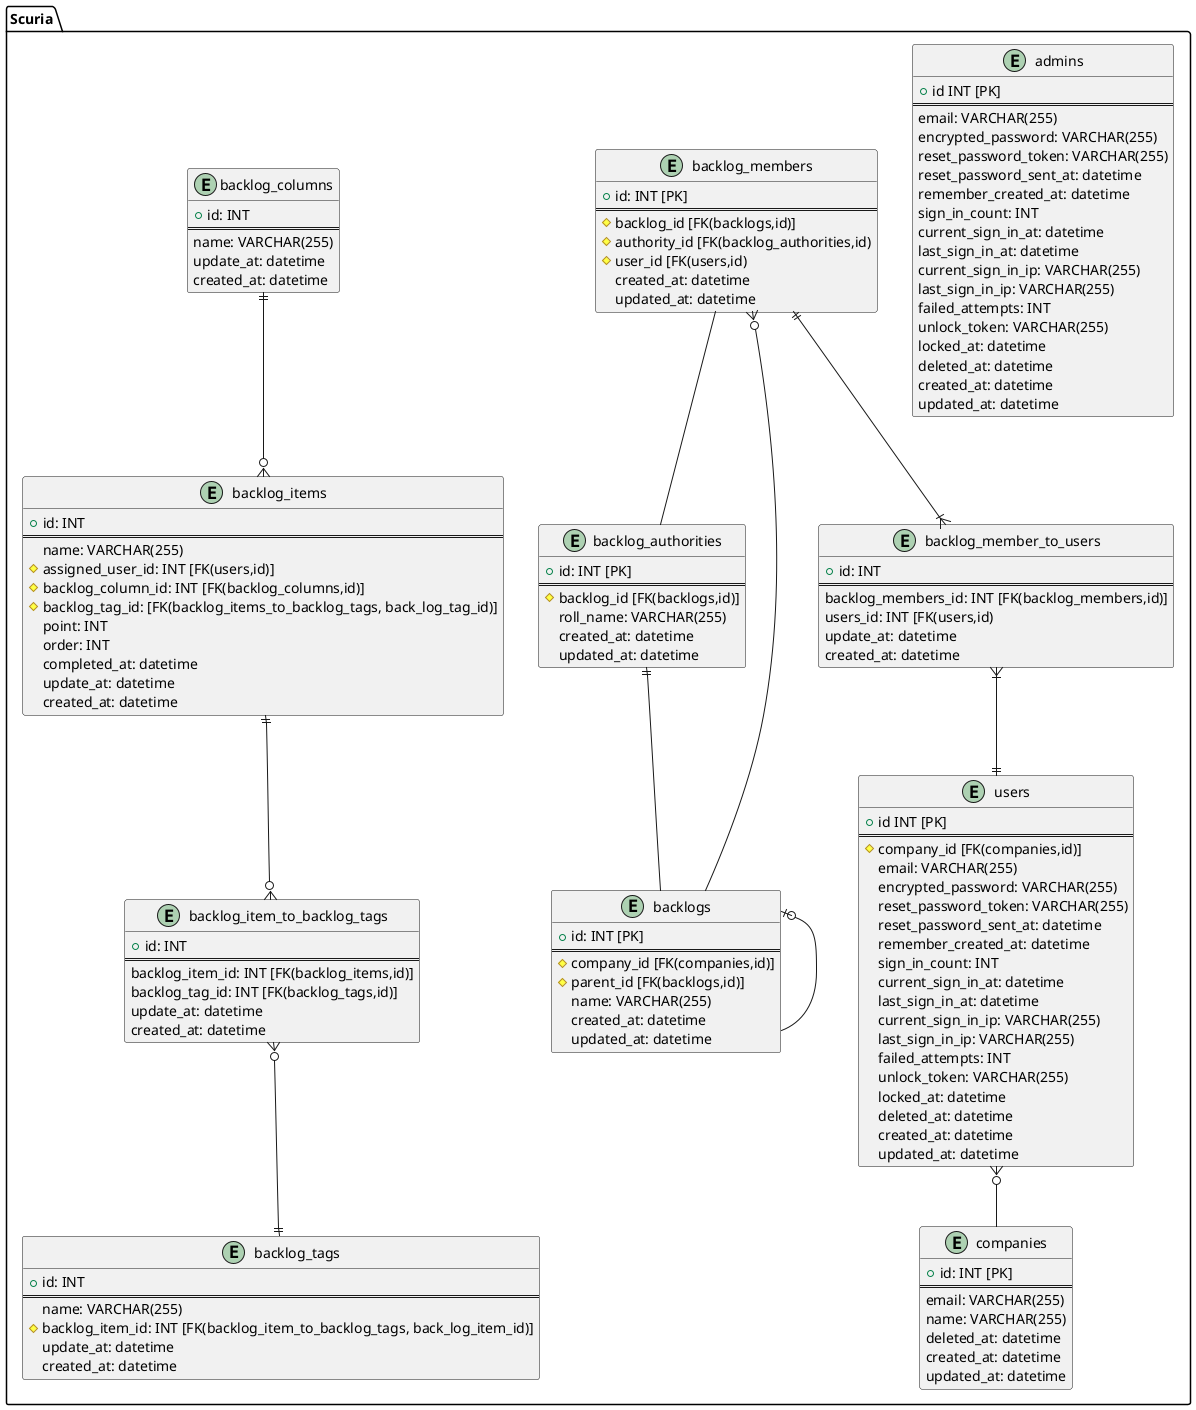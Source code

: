 @startuml

' hide the spot
' hide circle

' avoid problems with angled crows feet
' skinparam linetype ortho


package "Scuria" {
  entity "users" {
    + id INT [PK]
    ==
    # company_id [FK(companies,id)]
    email: VARCHAR(255)
    encrypted_password: VARCHAR(255)
    reset_password_token: VARCHAR(255)
    reset_password_sent_at: datetime
    remember_created_at: datetime
    sign_in_count: INT
    current_sign_in_at: datetime
    last_sign_in_at: datetime
    current_sign_in_ip: VARCHAR(255)
    last_sign_in_ip: VARCHAR(255)
    failed_attempts: INT
    unlock_token: VARCHAR(255)
    locked_at: datetime
    deleted_at: datetime
    created_at: datetime
    updated_at: datetime
  }

  entity "admins" {
     + id INT [PK]
    ==
    email: VARCHAR(255)
    encrypted_password: VARCHAR(255)
    reset_password_token: VARCHAR(255)
    reset_password_sent_at: datetime
    remember_created_at: datetime
    sign_in_count: INT
    current_sign_in_at: datetime
    last_sign_in_at: datetime
    current_sign_in_ip: VARCHAR(255)
    last_sign_in_ip: VARCHAR(255)
    failed_attempts: INT
    unlock_token: VARCHAR(255)
    locked_at: datetime
    deleted_at: datetime
    created_at: datetime
    updated_at: datetime
  }

  entity "companies" {
    + id: INT [PK]
    ==
    email: VARCHAR(255)
    name: VARCHAR(255)
    deleted_at: datetime
    created_at: datetime
    updated_at: datetime
  }

  entity "backlog_authorities" {
    + id: INT [PK]
    ==
    # backlog_id [FK(backlogs,id)]
    roll_name: VARCHAR(255)
    created_at: datetime
    updated_at: datetime
  }

  entity "backlogs" {
    + id: INT [PK]
    ==
    # company_id [FK(companies,id)]
    # parent_id [FK(backlogs,id)] 
    name: VARCHAR(255)
    created_at: datetime
    updated_at: datetime 
  }

  entity "backlog_members" {
    + id: INT [PK]
    ==
    # backlog_id [FK(backlogs,id)]
    # authority_id [FK(backlog_authorities,id)
    # user_id [FK(users,id) 
    created_at: datetime
    updated_at: datetime
  }

  entity "backlog_columns" {
    +id: INT
    ==
    name: VARCHAR(255)
    update_at: datetime
    created_at: datetime
  }


  entity "backlog_items" {
    +id: INT
    ==
    name: VARCHAR(255)
    # assigned_user_id: INT [FK(users,id)]
    # backlog_column_id: INT [FK(backlog_columns,id)]
    # backlog_tag_id: [FK(backlog_items_to_backlog_tags, back_log_tag_id)]
    point: INT
    order: INT
    completed_at: datetime
    update_at: datetime
    created_at: datetime
  }

  entity "backlog_item_to_backlog_tags" {
    +id: INT
    ==
    backlog_item_id: INT [FK(backlog_items,id)]
    backlog_tag_id: INT [FK(backlog_tags,id)]
    update_at: datetime
    created_at: datetime
  }
  entity "backlog_member_to_users" {
    +id: INT
    ==
    backlog_members_id: INT [FK(backlog_members,id)]
    users_id: INT [FK(users,id)
    update_at: datetime
    created_at: datetime
  }

  entity "backlog_tags" {
    +id: INT
    ==
    name: VARCHAR(255)
    # backlog_item_id: INT [FK(backlog_item_to_backlog_tags, back_log_item_id)]
    update_at: datetime
    created_at: datetime
  }


  users }o-- companies
  backlog_authorities ||-- backlogs
  backlogs |o-- backlogs
  backlog_members }o-- backlogs
  backlog_members -- backlog_authorities

  backlog_columns ||--o{ backlog_items
  backlog_items ||--o{ backlog_item_to_backlog_tags
  backlog_item_to_backlog_tags }o--||backlog_tags
  backlog_members ||--|{ backlog_member_to_users
  backlog_member_to_users}|--||users

}


@enduml
